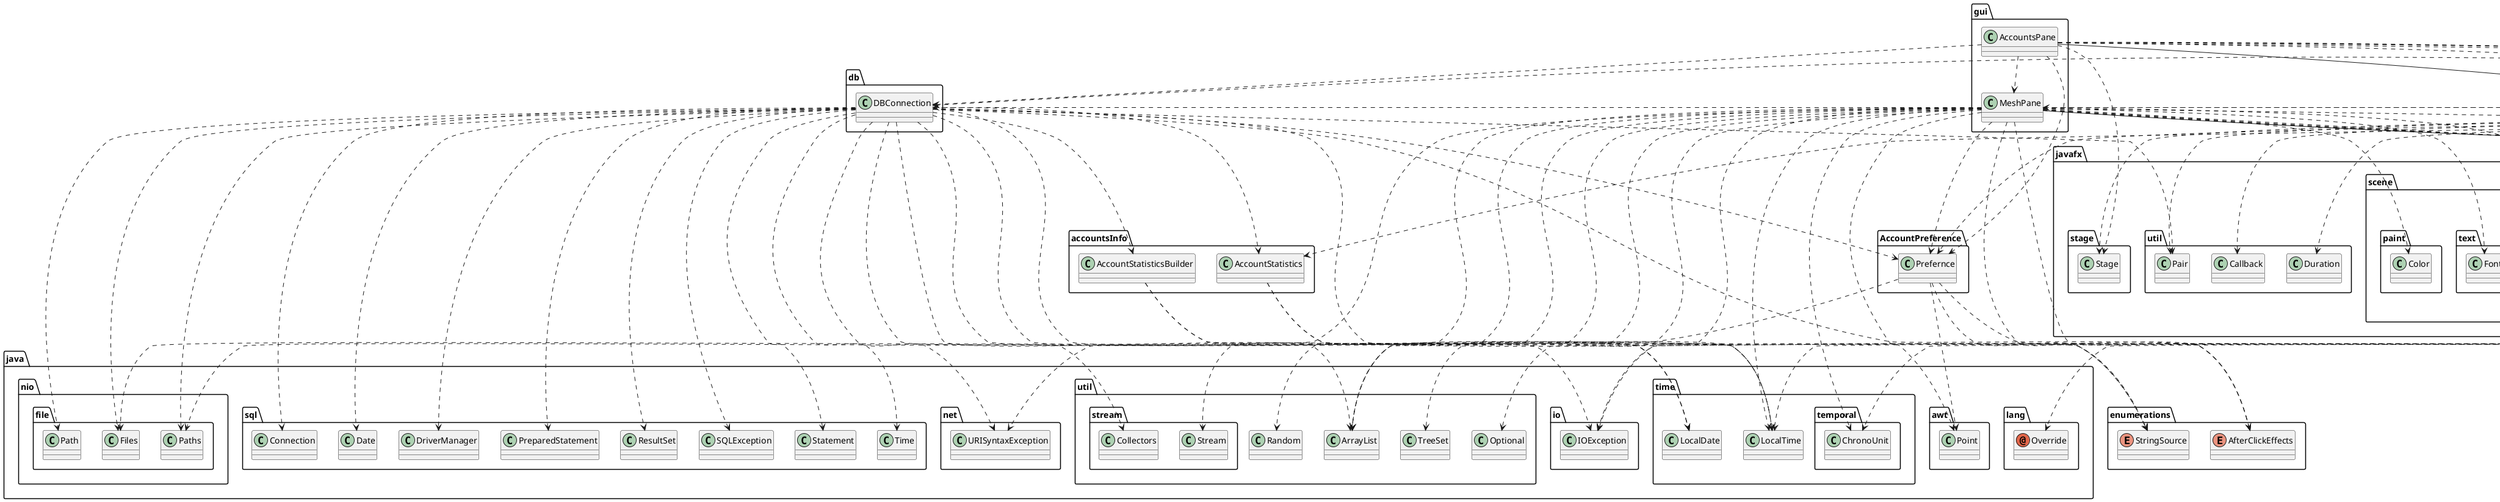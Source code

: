 @startuml
annotation java.lang.Override
class AccountPreference.Prefernce
class accountsInfo.AccountStatistics
class accountsInfo.AccountStatisticsBuilder
class db.DBConnection
class gui.AccountsPane
class gui.MeshPane
class java.awt.Point
class java.io.IOException
class java.net.URISyntaxException
class java.nio.file.Files
class java.nio.file.Path
class java.nio.file.Paths
class java.sql.Connection
class java.sql.Date
class java.sql.DriverManager
class java.sql.PreparedStatement
class java.sql.ResultSet
class java.sql.SQLException
class java.sql.Statement
class java.sql.Time
class java.time.LocalDate
class java.time.LocalTime
class java.time.temporal.ChronoUnit
class java.util.ArrayList
class java.util.Optional
class java.util.Random
class java.util.TreeSet
class java.util.stream.Collectors
class java.util.stream.Stream
class javafx.animation.KeyFrame
class javafx.animation.Timeline
class javafx.application.Application
class javafx.event.ActionEvent
class javafx.scene.Scene
class javafx.scene.chart.CategoryAxis
class javafx.scene.chart.LineChart
class javafx.scene.chart.NumberAxis
class javafx.scene.chart.XYChart
class javafx.scene.control.Alert
class javafx.scene.control.Button
class javafx.scene.control.ButtonBar.ButtonData
class javafx.scene.control.ButtonType
class javafx.scene.control.CheckBox
class javafx.scene.control.ComboBox
class javafx.scene.control.Dialog
class javafx.scene.control.Label
class javafx.scene.control.ListView
class javafx.scene.control.Menu
class javafx.scene.control.MenuBar
class javafx.scene.control.MenuItem
class javafx.scene.control.Separator
class javafx.scene.control.SeparatorMenuItem
class javafx.scene.control.Slider
class javafx.scene.control.TextInputDialog
class javafx.scene.control.ToolBar
class javafx.scene.control.Tooltip
class javafx.scene.image.Image
class javafx.scene.image.ImageView
class javafx.scene.input.KeyCodeCombination
class javafx.scene.layout.GridPane
class javafx.scene.layout.Pane
class javafx.scene.layout.VBox
class javafx.scene.paint.Color
class javafx.scene.text.Font
class javafx.scene.text.Text
class javafx.scene.text.TextAlignment
class javafx.scene.text.TextFlow
class javafx.scene.web.WebEngine
class javafx.scene.web.WebView
class javafx.stage.Stage
class javafx.util.Callback
class javafx.util.Duration
class javafx.util.Pair
class schulte.Schulte
enum enumerations.AfterClickEffects
enum enumerations.StringSource
AccountPreference.Prefernce ..> java.awt.Point
AccountPreference.Prefernce ..> java.util.ArrayList
AccountPreference.Prefernce ..> enumerations.AfterClickEffects
AccountPreference.Prefernce ..> enumerations.StringSource
accountsInfo.AccountStatistics ..> java.time.LocalDate
accountsInfo.AccountStatistics ..> java.time.LocalTime
accountsInfo.AccountStatisticsBuilder ..> java.time.LocalDate
accountsInfo.AccountStatisticsBuilder ..> java.time.LocalTime
db.DBConnection ..> AccountPreference.Prefernce
db.DBConnection ..> accountsInfo.AccountStatistics
db.DBConnection ..> accountsInfo.AccountStatisticsBuilder
db.DBConnection ..> java.io.IOException
db.DBConnection ..> java.net.URISyntaxException
db.DBConnection ..> java.nio.file.Files
db.DBConnection ..> java.nio.file.Path
db.DBConnection ..> java.nio.file.Paths
db.DBConnection ..> java.sql.Connection
db.DBConnection ..> java.sql.Date
db.DBConnection ..> java.sql.DriverManager
db.DBConnection ..> java.sql.PreparedStatement
db.DBConnection ..> java.sql.ResultSet
db.DBConnection ..> java.sql.SQLException
db.DBConnection ..> java.sql.Statement
db.DBConnection ..> java.sql.Time
db.DBConnection ..> java.time.LocalDate
db.DBConnection ..> java.time.LocalTime
db.DBConnection ..> java.util.ArrayList
db.DBConnection ..> java.util.stream.Collectors
db.DBConnection ..> javafx.util.Pair
db.DBConnection ..> enumerations.AfterClickEffects
db.DBConnection ..> enumerations.StringSource
gui.AccountsPane ..> AccountPreference.Prefernce
gui.AccountsPane ..> db.DBConnection
gui.AccountsPane ..> gui.MeshPane
gui.AccountsPane ..> javafx.scene.Scene
gui.AccountsPane ..> javafx.scene.control.Button
gui.AccountsPane ..> javafx.scene.control.ListView
gui.AccountsPane --|> javafx.scene.layout.Pane
gui.AccountsPane ..> javafx.scene.layout.VBox
gui.AccountsPane ..> javafx.stage.Stage
gui.AccountsPane ..> schulte.Schulte
gui.MeshPane ..> AccountPreference.Prefernce
gui.MeshPane ..> db.DBConnection
gui.MeshPane ..> java.awt.Point
gui.MeshPane ..> java.io.IOException
gui.MeshPane ..> java.net.URISyntaxException
gui.MeshPane ..> java.nio.file.Files
gui.MeshPane ..> java.nio.file.Paths
gui.MeshPane ..> java.time.LocalTime
gui.MeshPane ..> java.time.temporal.ChronoUnit
gui.MeshPane ..> java.util.ArrayList
gui.MeshPane ..> java.util.Random
gui.MeshPane ..> java.util.TreeSet
gui.MeshPane ..> java.util.stream.Stream
gui.MeshPane ..> javafx.scene.control.Button
gui.MeshPane ..> javafx.scene.image.Image
gui.MeshPane ..> javafx.scene.image.ImageView
gui.MeshPane --|> javafx.scene.layout.Pane
gui.MeshPane ..> javafx.scene.paint.Color
gui.MeshPane ..> javafx.scene.text.Font
gui.MeshPane ..> javafx.scene.text.Text
gui.MeshPane ..> javafx.scene.text.TextAlignment
gui.MeshPane ..> javafx.scene.text.TextFlow
gui.MeshPane ..> schulte.Schulte
gui.MeshPane ..> enumerations.AfterClickEffects
gui.MeshPane ..> enumerations.StringSource
schulte.Schulte ..> java.lang.Override
schulte.Schulte ..> AccountPreference.Prefernce
schulte.Schulte ..> accountsInfo.AccountStatistics
schulte.Schulte ..> db.DBConnection
schulte.Schulte ..> gui.MeshPane
schulte.Schulte ..> java.io.IOException
schulte.Schulte ..> java.time.LocalTime
schulte.Schulte ..> java.time.temporal.ChronoUnit
schulte.Schulte ..> java.util.ArrayList
schulte.Schulte ..> java.util.Optional
schulte.Schulte ..> javafx.animation.KeyFrame
schulte.Schulte ..> javafx.animation.Timeline
schulte.Schulte --|> javafx.application.Application
schulte.Schulte ..> javafx.event.ActionEvent
schulte.Schulte ..> javafx.scene.Scene
schulte.Schulte ..> javafx.scene.chart.CategoryAxis
schulte.Schulte ..> javafx.scene.chart.LineChart
schulte.Schulte ..> javafx.scene.chart.NumberAxis
schulte.Schulte ..> javafx.scene.chart.XYChart
schulte.Schulte ..> javafx.scene.control.Alert
schulte.Schulte ..> javafx.scene.control.Button
schulte.Schulte ..> javafx.scene.control.ButtonBar.ButtonData
schulte.Schulte ..> javafx.scene.control.ButtonType
schulte.Schulte ..> javafx.scene.control.CheckBox
schulte.Schulte ..> javafx.scene.control.ComboBox
schulte.Schulte ..> javafx.scene.control.Dialog
schulte.Schulte ..> javafx.scene.control.Label
schulte.Schulte ..> javafx.scene.control.ListView
schulte.Schulte ..> javafx.scene.control.Menu
schulte.Schulte ..> javafx.scene.control.MenuBar
schulte.Schulte ..> javafx.scene.control.MenuItem
schulte.Schulte ..> javafx.scene.control.Separator
schulte.Schulte ..> javafx.scene.control.SeparatorMenuItem
schulte.Schulte ..> javafx.scene.control.Slider
schulte.Schulte ..> javafx.scene.control.TextInputDialog
schulte.Schulte ..> javafx.scene.control.ToolBar
schulte.Schulte ..> javafx.scene.control.Tooltip
schulte.Schulte ..> javafx.scene.image.Image
schulte.Schulte ..> javafx.scene.image.ImageView
schulte.Schulte ..> javafx.scene.input.KeyCodeCombination
schulte.Schulte ..> javafx.scene.layout.GridPane
schulte.Schulte ..> javafx.scene.layout.VBox
schulte.Schulte ..> javafx.scene.web.WebEngine
schulte.Schulte ..> javafx.scene.web.WebView
schulte.Schulte ..> javafx.stage.Stage
schulte.Schulte ..> javafx.util.Callback
schulte.Schulte ..> javafx.util.Duration
schulte.Schulte ..> javafx.util.Pair
@enduml